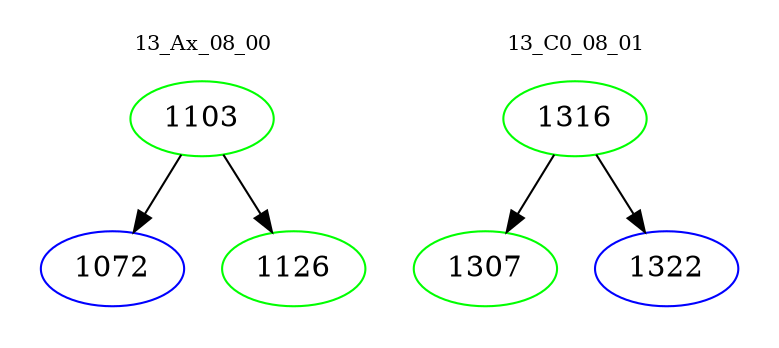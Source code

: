 digraph{
subgraph cluster_0 {
color = white
label = "13_Ax_08_00";
fontsize=10;
T0_1103 [label="1103", color="green"]
T0_1103 -> T0_1072 [color="black"]
T0_1072 [label="1072", color="blue"]
T0_1103 -> T0_1126 [color="black"]
T0_1126 [label="1126", color="green"]
}
subgraph cluster_1 {
color = white
label = "13_C0_08_01";
fontsize=10;
T1_1316 [label="1316", color="green"]
T1_1316 -> T1_1307 [color="black"]
T1_1307 [label="1307", color="green"]
T1_1316 -> T1_1322 [color="black"]
T1_1322 [label="1322", color="blue"]
}
}
